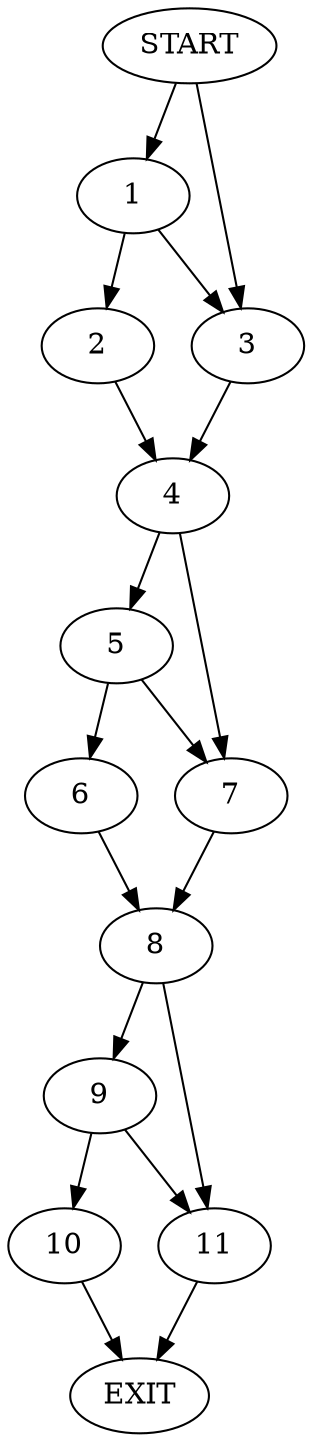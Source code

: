 digraph { 
0 [label="START"];
1;
2;
3;
4;
5;
6;
7;
8;
9;
10;
11;
12[label="EXIT"];
0 -> 1;
0 -> 3;
1 -> 2;
1 -> 3;
2 -> 4;
3 -> 4;
4 -> 5;
4 -> 7;
5 -> 6;
5 -> 7;
6 -> 8;
7 -> 8;
8 -> 9;
8 -> 11;
9 -> 10;
9 -> 11;
10 -> 12;
11 -> 12;
}